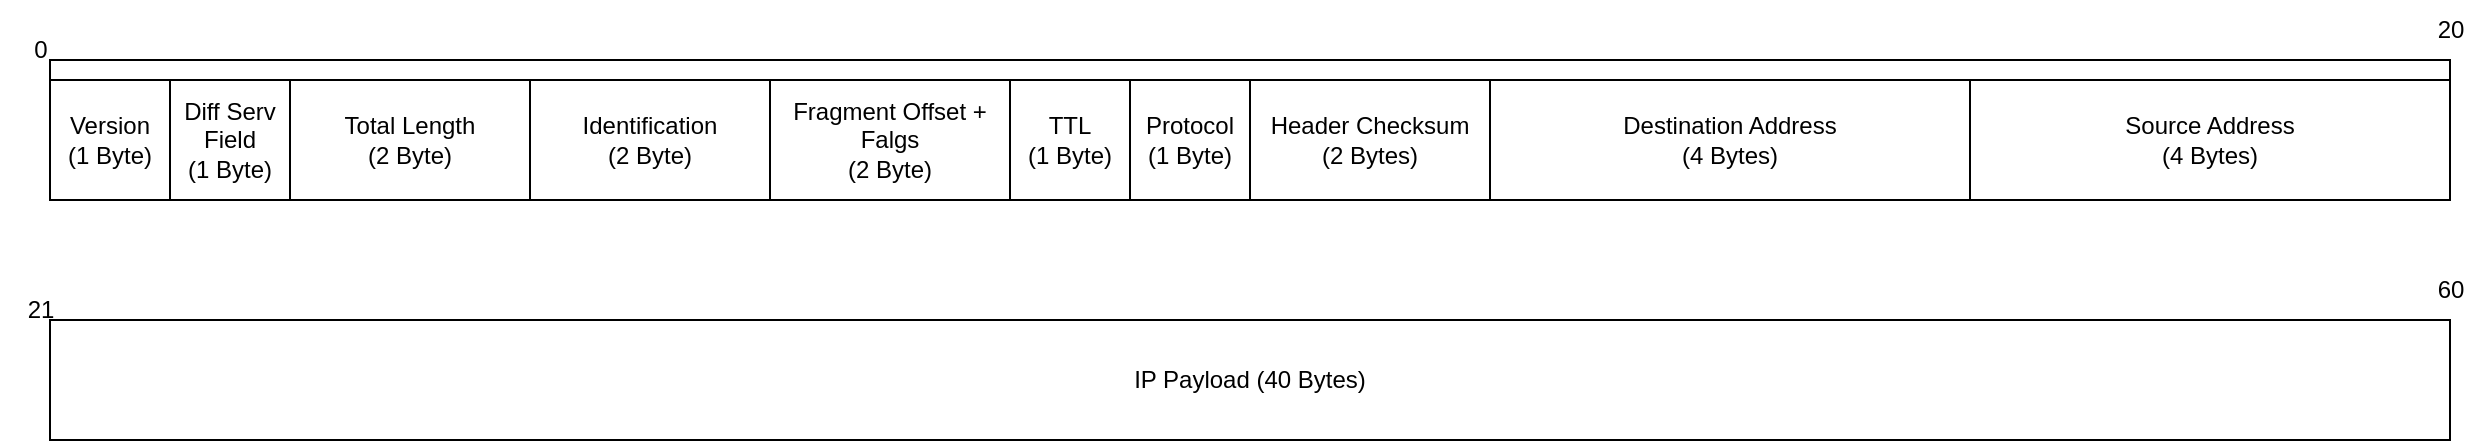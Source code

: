 <mxfile version="20.5.3" type="device"><diagram id="jEX74HfCOM8DnhsLcoJV" name="Page-1"><mxGraphModel dx="1328" dy="960" grid="1" gridSize="10" guides="1" tooltips="1" connect="1" arrows="1" fold="1" page="1" pageScale="1" pageWidth="827" pageHeight="1169" math="0" shadow="0"><root><mxCell id="0"/><mxCell id="1" parent="0"/><mxCell id="w84kQG6hMdo9xzDT8_Gh-1" value="" style="rounded=0;whiteSpace=wrap;html=1;" vertex="1" parent="1"><mxGeometry x="-80" y="400" width="1200" height="10" as="geometry"/></mxCell><mxCell id="w84kQG6hMdo9xzDT8_Gh-2" value="0" style="text;html=1;align=center;verticalAlign=middle;resizable=0;points=[];autosize=1;strokeColor=none;fillColor=none;" vertex="1" parent="1"><mxGeometry x="-100" y="380" width="30" height="30" as="geometry"/></mxCell><mxCell id="w84kQG6hMdo9xzDT8_Gh-3" value="20" style="text;html=1;align=center;verticalAlign=middle;resizable=0;points=[];autosize=1;strokeColor=none;fillColor=none;" vertex="1" parent="1"><mxGeometry x="1100" y="370" width="40" height="30" as="geometry"/></mxCell><mxCell id="w84kQG6hMdo9xzDT8_Gh-4" value="Destination Address&lt;br&gt;(4 Bytes)" style="rounded=0;whiteSpace=wrap;html=1;" vertex="1" parent="1"><mxGeometry x="640" y="410" width="240" height="60" as="geometry"/></mxCell><mxCell id="w84kQG6hMdo9xzDT8_Gh-5" value="Source Address&lt;br&gt;(4 Bytes)" style="rounded=0;whiteSpace=wrap;html=1;" vertex="1" parent="1"><mxGeometry x="880" y="410" width="240" height="60" as="geometry"/></mxCell><mxCell id="w84kQG6hMdo9xzDT8_Gh-6" value="Header Checksum&lt;br&gt;(2 Bytes)" style="rounded=0;whiteSpace=wrap;html=1;" vertex="1" parent="1"><mxGeometry x="520" y="410" width="120" height="60" as="geometry"/></mxCell><mxCell id="w84kQG6hMdo9xzDT8_Gh-7" value="Protocol&lt;br&gt;(1 Byte)" style="rounded=0;whiteSpace=wrap;html=1;" vertex="1" parent="1"><mxGeometry x="460" y="410" width="60" height="60" as="geometry"/></mxCell><mxCell id="w84kQG6hMdo9xzDT8_Gh-8" value="TTL&lt;br&gt;(1 Byte)" style="rounded=0;whiteSpace=wrap;html=1;" vertex="1" parent="1"><mxGeometry x="400" y="410" width="60" height="60" as="geometry"/></mxCell><mxCell id="w84kQG6hMdo9xzDT8_Gh-9" value="Fragment Offset + Falgs&lt;br&gt;(2 Byte)" style="rounded=0;whiteSpace=wrap;html=1;" vertex="1" parent="1"><mxGeometry x="280" y="410" width="120" height="60" as="geometry"/></mxCell><mxCell id="w84kQG6hMdo9xzDT8_Gh-11" value="Identification&lt;br&gt;(2 Byte)" style="rounded=0;whiteSpace=wrap;html=1;" vertex="1" parent="1"><mxGeometry x="160" y="410" width="120" height="60" as="geometry"/></mxCell><mxCell id="w84kQG6hMdo9xzDT8_Gh-12" value="Total Length&lt;br&gt;(2 Byte)" style="rounded=0;whiteSpace=wrap;html=1;" vertex="1" parent="1"><mxGeometry x="40" y="410" width="120" height="60" as="geometry"/></mxCell><mxCell id="w84kQG6hMdo9xzDT8_Gh-13" value="Version&lt;br&gt;(1 Byte)" style="rounded=0;whiteSpace=wrap;html=1;" vertex="1" parent="1"><mxGeometry x="-80" y="410" width="60" height="60" as="geometry"/></mxCell><mxCell id="w84kQG6hMdo9xzDT8_Gh-14" value="Diff Serv Field&lt;br&gt;(1 Byte)" style="rounded=0;whiteSpace=wrap;html=1;" vertex="1" parent="1"><mxGeometry x="-20" y="410" width="60" height="60" as="geometry"/></mxCell><mxCell id="w84kQG6hMdo9xzDT8_Gh-15" value="IP Payload (40 Bytes)" style="rounded=0;whiteSpace=wrap;html=1;" vertex="1" parent="1"><mxGeometry x="-80" y="530" width="1200" height="60" as="geometry"/></mxCell><mxCell id="w84kQG6hMdo9xzDT8_Gh-16" value="21" style="text;html=1;align=center;verticalAlign=middle;resizable=0;points=[];autosize=1;strokeColor=none;fillColor=none;" vertex="1" parent="1"><mxGeometry x="-105" y="510" width="40" height="30" as="geometry"/></mxCell><mxCell id="w84kQG6hMdo9xzDT8_Gh-17" value="60" style="text;html=1;align=center;verticalAlign=middle;resizable=0;points=[];autosize=1;strokeColor=none;fillColor=none;" vertex="1" parent="1"><mxGeometry x="1100" y="500" width="40" height="30" as="geometry"/></mxCell></root></mxGraphModel></diagram></mxfile>